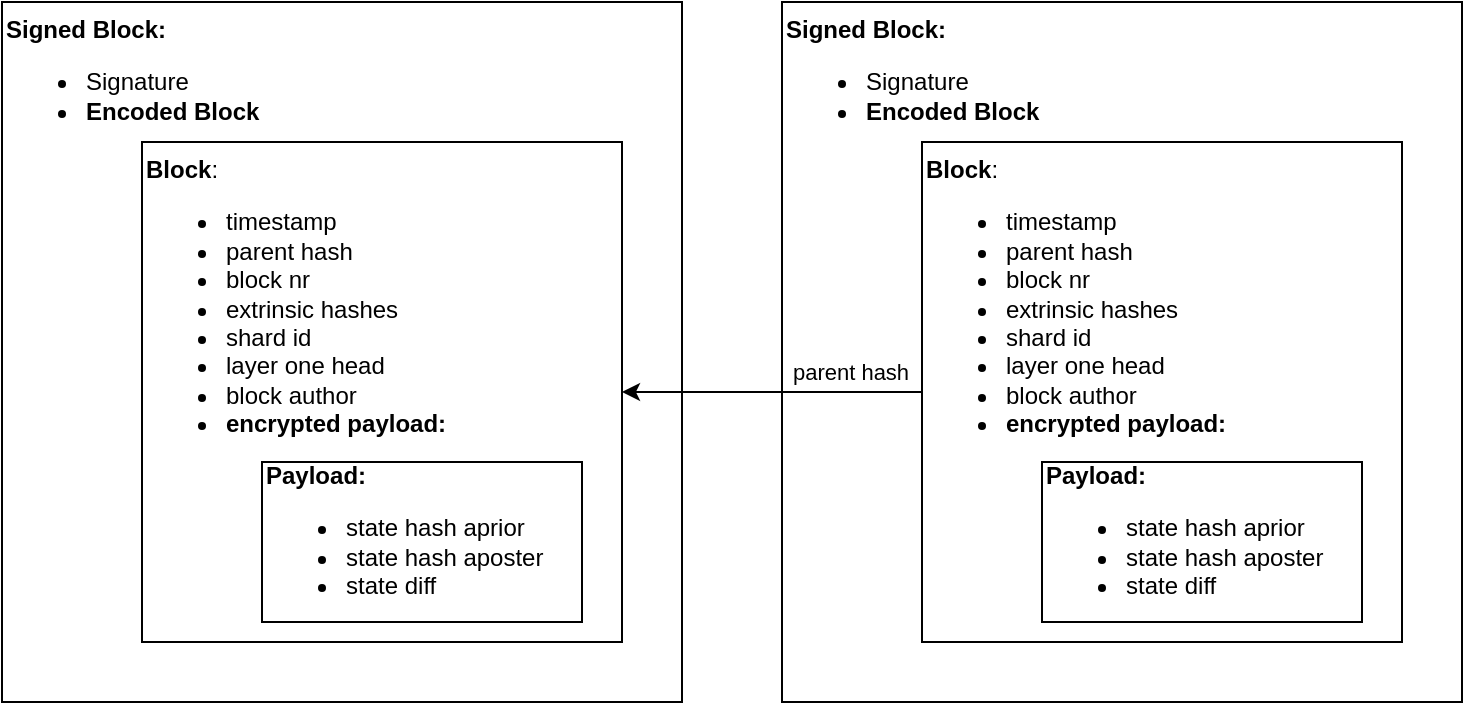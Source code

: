 <mxfile version="14.4.2" type="github">
  <diagram id="T9Td9MU28bycep_L8hhI" name="Page-1">
    <mxGraphModel dx="1135" dy="601" grid="1" gridSize="10" guides="1" tooltips="1" connect="1" arrows="1" fold="1" page="1" pageScale="1" pageWidth="827" pageHeight="1169" math="0" shadow="0">
      <root>
        <mxCell id="0" />
        <mxCell id="1" parent="0" />
        <mxCell id="G-V3bjTnwK3FEwkh_d7c-3" value="&lt;div&gt;&lt;b&gt;Signed Block:&lt;/b&gt;&lt;/div&gt;&lt;div&gt;&lt;ul&gt;&lt;li&gt;Signature&lt;/li&gt;&lt;li&gt;&lt;b&gt;Encoded Block&lt;/b&gt;&lt;/li&gt;&lt;/ul&gt;&lt;/div&gt;" style="rounded=0;whiteSpace=wrap;html=1;align=left;verticalAlign=top;" vertex="1" parent="1">
          <mxGeometry x="40" y="80" width="340" height="350" as="geometry" />
        </mxCell>
        <mxCell id="G-V3bjTnwK3FEwkh_d7c-5" value="&lt;div align=&quot;left&quot;&gt;&lt;b&gt;Block&lt;/b&gt;:&lt;br&gt;&lt;ul&gt;&lt;li&gt;timestamp&lt;/li&gt;&lt;li&gt;parent hash&lt;/li&gt;&lt;li&gt;block nr&lt;/li&gt;&lt;li&gt;extrinsic hashes&lt;/li&gt;&lt;li&gt;shard id&lt;/li&gt;&lt;li&gt;layer one head&lt;/li&gt;&lt;li&gt;block author&lt;/li&gt;&lt;li&gt;&lt;b&gt;encrypted payload:&lt;/b&gt;&lt;/li&gt;&lt;/ul&gt;&lt;/div&gt;" style="rounded=0;whiteSpace=wrap;html=1;align=left;verticalAlign=top;" vertex="1" parent="1">
          <mxGeometry x="110" y="150" width="240" height="250" as="geometry" />
        </mxCell>
        <mxCell id="G-V3bjTnwK3FEwkh_d7c-1" value="&lt;div align=&quot;left&quot;&gt;&lt;b&gt;Payload:&lt;/b&gt;&lt;/div&gt;&lt;ul&gt;&lt;li&gt;state hash aprior&lt;/li&gt;&lt;li&gt;state hash aposter&lt;/li&gt;&lt;li&gt;state diff&lt;/li&gt;&lt;/ul&gt;" style="rounded=0;whiteSpace=wrap;html=1;align=left;" vertex="1" parent="1">
          <mxGeometry x="170" y="310" width="160" height="80" as="geometry" />
        </mxCell>
        <mxCell id="G-V3bjTnwK3FEwkh_d7c-6" value="&lt;div&gt;&lt;b&gt;Signed Block:&lt;/b&gt;&lt;/div&gt;&lt;div&gt;&lt;ul&gt;&lt;li&gt;Signature&lt;/li&gt;&lt;li&gt;&lt;b&gt;Encoded Block&lt;/b&gt;&lt;/li&gt;&lt;/ul&gt;&lt;/div&gt;" style="rounded=0;whiteSpace=wrap;html=1;align=left;verticalAlign=top;" vertex="1" parent="1">
          <mxGeometry x="430" y="80" width="340" height="350" as="geometry" />
        </mxCell>
        <mxCell id="G-V3bjTnwK3FEwkh_d7c-7" value="&lt;div align=&quot;left&quot;&gt;&lt;b&gt;Block&lt;/b&gt;:&lt;br&gt;&lt;ul&gt;&lt;li&gt;timestamp&lt;/li&gt;&lt;li&gt;parent hash&lt;/li&gt;&lt;li&gt;block nr&lt;/li&gt;&lt;li&gt;extrinsic hashes&lt;/li&gt;&lt;li&gt;shard id&lt;/li&gt;&lt;li&gt;layer one head&lt;/li&gt;&lt;li&gt;block author&lt;/li&gt;&lt;li&gt;&lt;b&gt;encrypted payload:&lt;/b&gt;&lt;/li&gt;&lt;/ul&gt;&lt;/div&gt;" style="rounded=0;whiteSpace=wrap;html=1;align=left;verticalAlign=top;" vertex="1" parent="1">
          <mxGeometry x="500" y="150" width="240" height="250" as="geometry" />
        </mxCell>
        <mxCell id="G-V3bjTnwK3FEwkh_d7c-8" value="&lt;div align=&quot;left&quot;&gt;&lt;b&gt;Payload:&lt;/b&gt;&lt;/div&gt;&lt;ul&gt;&lt;li&gt;state hash aprior&lt;/li&gt;&lt;li&gt;state hash aposter&lt;/li&gt;&lt;li&gt;state diff&lt;/li&gt;&lt;/ul&gt;" style="rounded=0;whiteSpace=wrap;html=1;align=left;" vertex="1" parent="1">
          <mxGeometry x="560" y="310" width="160" height="80" as="geometry" />
        </mxCell>
        <mxCell id="G-V3bjTnwK3FEwkh_d7c-9" value="" style="endArrow=classic;html=1;" edge="1" parent="1" source="G-V3bjTnwK3FEwkh_d7c-7" target="G-V3bjTnwK3FEwkh_d7c-5">
          <mxGeometry width="50" height="50" relative="1" as="geometry">
            <mxPoint x="460" y="310" as="sourcePoint" />
            <mxPoint x="410" y="280" as="targetPoint" />
          </mxGeometry>
        </mxCell>
        <mxCell id="G-V3bjTnwK3FEwkh_d7c-10" value="parent hash" style="edgeLabel;html=1;align=center;verticalAlign=middle;resizable=0;points=[];" vertex="1" connectable="0" parent="G-V3bjTnwK3FEwkh_d7c-9">
          <mxGeometry x="0.23" y="-2" relative="1" as="geometry">
            <mxPoint x="56.41" y="-8" as="offset" />
          </mxGeometry>
        </mxCell>
      </root>
    </mxGraphModel>
  </diagram>
</mxfile>
